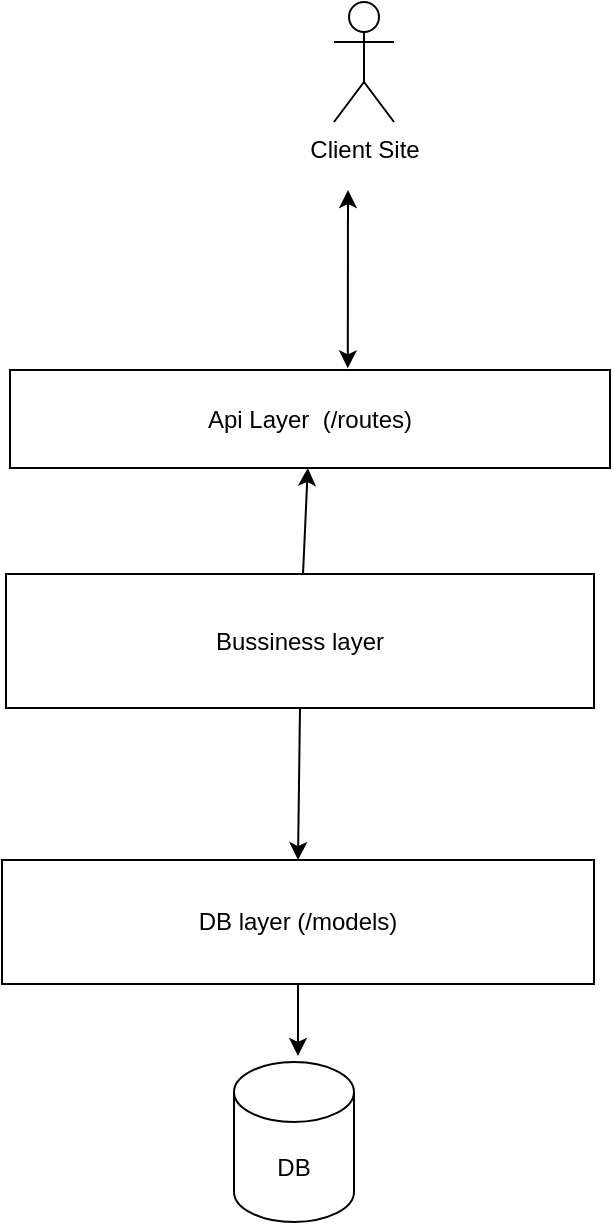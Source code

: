 <mxfile>
    <diagram id="KyhsG0FDkLpTG1MTxxE9" name="Page-1">
        <mxGraphModel dx="457" dy="754" grid="0" gridSize="10" guides="1" tooltips="1" connect="1" arrows="1" fold="1" page="0" pageScale="1" pageWidth="2339" pageHeight="3300" math="0" shadow="0">
            <root>
                <mxCell id="0"/>
                <mxCell id="1" parent="0"/>
                <mxCell id="2" value="DB" style="shape=cylinder3;whiteSpace=wrap;html=1;boundedLbl=1;backgroundOutline=1;size=15;" vertex="1" parent="1">
                    <mxGeometry x="131" y="246" width="60" height="80" as="geometry"/>
                </mxCell>
                <mxCell id="6" style="edgeStyle=none;html=1;exitX=0.5;exitY=1;exitDx=0;exitDy=0;" edge="1" parent="1" source="5">
                    <mxGeometry relative="1" as="geometry">
                        <mxPoint x="163" y="243" as="targetPoint"/>
                    </mxGeometry>
                </mxCell>
                <mxCell id="5" value="DB layer (/models)" style="rounded=0;whiteSpace=wrap;html=1;" vertex="1" parent="1">
                    <mxGeometry x="15" y="145" width="296" height="62" as="geometry"/>
                </mxCell>
                <mxCell id="8" style="edgeStyle=none;html=1;exitX=0.5;exitY=1;exitDx=0;exitDy=0;entryX=0.5;entryY=0;entryDx=0;entryDy=0;" edge="1" parent="1" source="7" target="5">
                    <mxGeometry relative="1" as="geometry"/>
                </mxCell>
                <mxCell id="16" style="edgeStyle=none;html=1;" edge="1" parent="1" source="7" target="9">
                    <mxGeometry relative="1" as="geometry"/>
                </mxCell>
                <mxCell id="7" value="Bussiness layer" style="rounded=0;whiteSpace=wrap;html=1;" vertex="1" parent="1">
                    <mxGeometry x="17" y="2" width="294" height="67" as="geometry"/>
                </mxCell>
                <mxCell id="9" value="Api Layer&amp;nbsp; (/routes)" style="rounded=0;whiteSpace=wrap;html=1;" vertex="1" parent="1">
                    <mxGeometry x="19" y="-100" width="300" height="49" as="geometry"/>
                </mxCell>
                <mxCell id="13" value="Client Site" style="shape=umlActor;verticalLabelPosition=bottom;verticalAlign=top;html=1;outlineConnect=0;" vertex="1" parent="1">
                    <mxGeometry x="181" y="-284" width="30" height="60" as="geometry"/>
                </mxCell>
                <mxCell id="15" value="" style="endArrow=classic;startArrow=classic;html=1;exitX=0.563;exitY=-0.017;exitDx=0;exitDy=0;exitPerimeter=0;" edge="1" parent="1" source="9">
                    <mxGeometry width="50" height="50" relative="1" as="geometry">
                        <mxPoint x="158" y="-26" as="sourcePoint"/>
                        <mxPoint x="188" y="-190" as="targetPoint"/>
                    </mxGeometry>
                </mxCell>
            </root>
        </mxGraphModel>
    </diagram>
</mxfile>